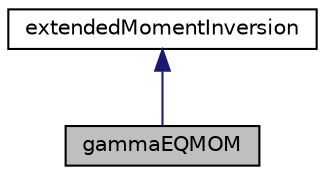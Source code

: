 digraph "gammaEQMOM"
{
  bgcolor="transparent";
  edge [fontname="Helvetica",fontsize="10",labelfontname="Helvetica",labelfontsize="10"];
  node [fontname="Helvetica",fontsize="10",shape=record];
  Node1 [label="gammaEQMOM",height=0.2,width=0.4,color="black", fillcolor="grey75", style="filled" fontcolor="black"];
  Node2 -> Node1 [dir="back",color="midnightblue",fontsize="10",style="solid",fontname="Helvetica"];
  Node2 [label="extendedMomentInversion",height=0.2,width=0.4,color="black",URL="$dd/d1b/a00015.html",tooltip="Abstract class to allow run-time selection of the algorithm to be used for the extended quadrature me..."];
}
